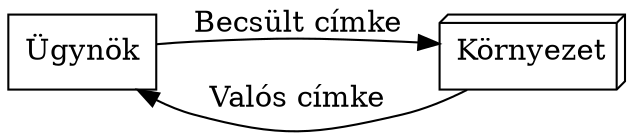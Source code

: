digraph reinforcement {
    graph [dpi=300]
    rankdir="LR"

    agent [label="Ügynök", shape="rectangle"]
    env [label="Környezet", shape="box3d"]

    agent -> env [label="Becsült címke"]
    env -> agent [label="\nValós címke"]
}